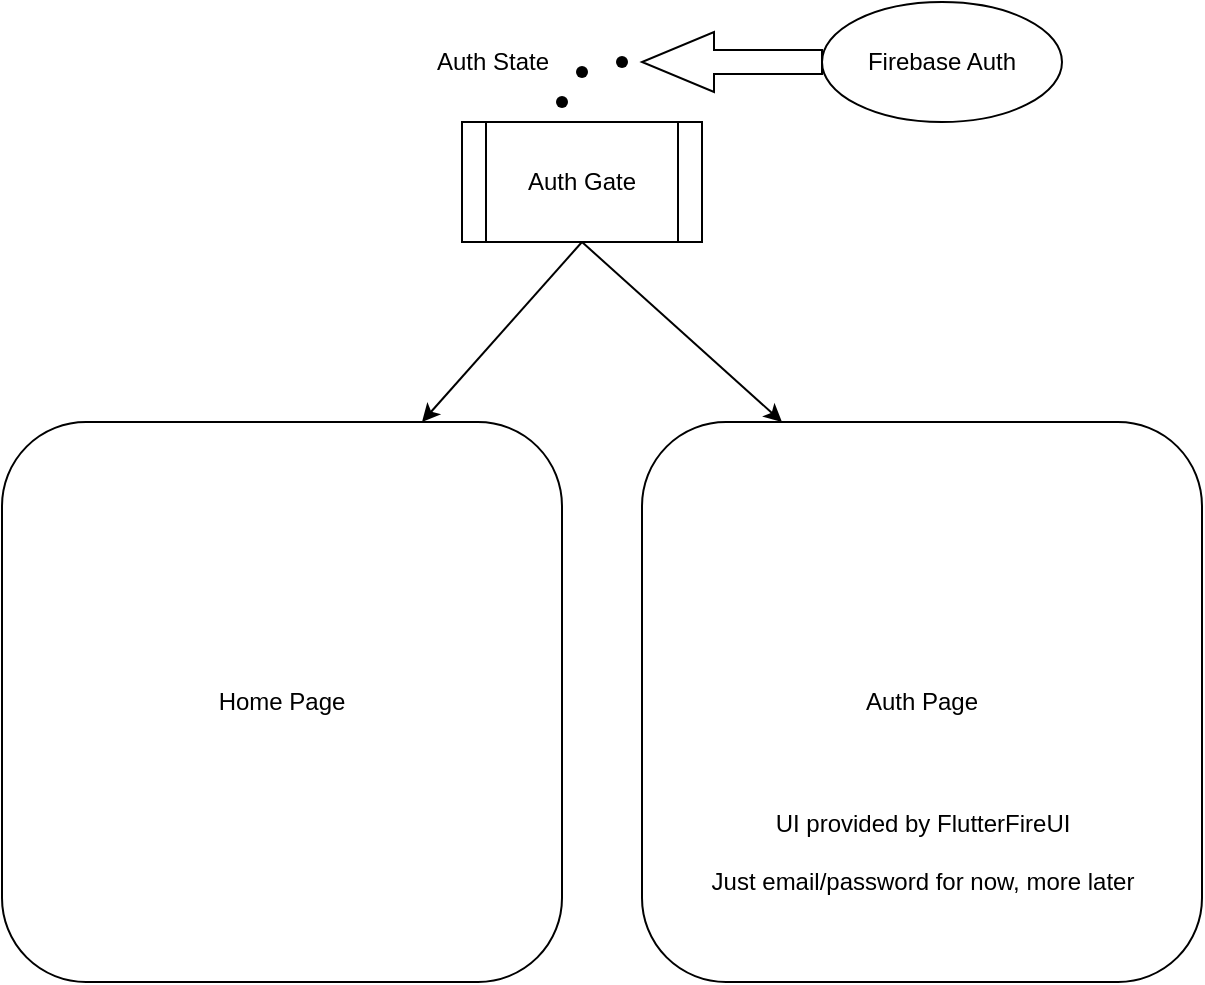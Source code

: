 <mxfile>
    <diagram id="RxictCY5MkVm1SU5fjns" name="Page-1">
        <mxGraphModel dx="851" dy="418" grid="1" gridSize="10" guides="1" tooltips="1" connect="1" arrows="1" fold="1" page="1" pageScale="1" pageWidth="827" pageHeight="1169" math="0" shadow="0">
            <root>
                <mxCell id="0"/>
                <mxCell id="1" parent="0"/>
                <mxCell id="2" value="Auth Page" style="rounded=1;whiteSpace=wrap;html=1;" vertex="1" parent="1">
                    <mxGeometry x="380" y="220" width="280" height="280" as="geometry"/>
                </mxCell>
                <mxCell id="3" value="Home Page" style="rounded=1;whiteSpace=wrap;html=1;" vertex="1" parent="1">
                    <mxGeometry x="60" y="220" width="280" height="280" as="geometry"/>
                </mxCell>
                <mxCell id="5" style="edgeStyle=none;html=1;exitX=0.5;exitY=1;exitDx=0;exitDy=0;entryX=0.75;entryY=0;entryDx=0;entryDy=0;" edge="1" parent="1" source="4" target="3">
                    <mxGeometry relative="1" as="geometry"/>
                </mxCell>
                <mxCell id="6" style="edgeStyle=none;html=1;exitX=0.5;exitY=1;exitDx=0;exitDy=0;entryX=0.25;entryY=0;entryDx=0;entryDy=0;" edge="1" parent="1" source="4" target="2">
                    <mxGeometry relative="1" as="geometry"/>
                </mxCell>
                <mxCell id="4" value="Auth Gate" style="shape=process;whiteSpace=wrap;html=1;backgroundOutline=1;" vertex="1" parent="1">
                    <mxGeometry x="290" y="70" width="120" height="60" as="geometry"/>
                </mxCell>
                <mxCell id="7" value="Firebase Auth" style="ellipse;whiteSpace=wrap;html=1;" vertex="1" parent="1">
                    <mxGeometry x="470" y="10" width="120" height="60" as="geometry"/>
                </mxCell>
                <mxCell id="8" value="" style="shape=singleArrow;whiteSpace=wrap;html=1;arrowWidth=0.4;arrowSize=0.4;rotation=-180;" vertex="1" parent="1">
                    <mxGeometry x="380" y="25" width="90" height="30" as="geometry"/>
                </mxCell>
                <mxCell id="9" value="" style="shape=waypoint;sketch=0;size=6;pointerEvents=1;points=[];fillColor=none;resizable=0;rotatable=0;perimeter=centerPerimeter;snapToPoint=1;" vertex="1" parent="1">
                    <mxGeometry x="350" y="20" width="40" height="40" as="geometry"/>
                </mxCell>
                <mxCell id="10" value="" style="shape=waypoint;sketch=0;size=6;pointerEvents=1;points=[];fillColor=none;resizable=0;rotatable=0;perimeter=centerPerimeter;snapToPoint=1;" vertex="1" parent="1">
                    <mxGeometry x="330" y="25" width="40" height="40" as="geometry"/>
                </mxCell>
                <mxCell id="11" value="" style="shape=waypoint;sketch=0;size=6;pointerEvents=1;points=[];fillColor=none;resizable=0;rotatable=0;perimeter=centerPerimeter;snapToPoint=1;" vertex="1" parent="1">
                    <mxGeometry x="320" y="40" width="40" height="40" as="geometry"/>
                </mxCell>
                <mxCell id="12" value="Auth State" style="text;html=1;align=center;verticalAlign=middle;resizable=0;points=[];autosize=1;strokeColor=none;fillColor=none;" vertex="1" parent="1">
                    <mxGeometry x="270" y="30" width="70" height="20" as="geometry"/>
                </mxCell>
                <mxCell id="13" value="UI provided by FlutterFireUI&lt;br&gt;&lt;br&gt;Just email/password for now, more later&lt;br&gt;" style="text;html=1;align=center;verticalAlign=middle;resizable=0;points=[];autosize=1;strokeColor=none;fillColor=none;" vertex="1" parent="1">
                    <mxGeometry x="405" y="410" width="230" height="50" as="geometry"/>
                </mxCell>
            </root>
        </mxGraphModel>
    </diagram>
</mxfile>